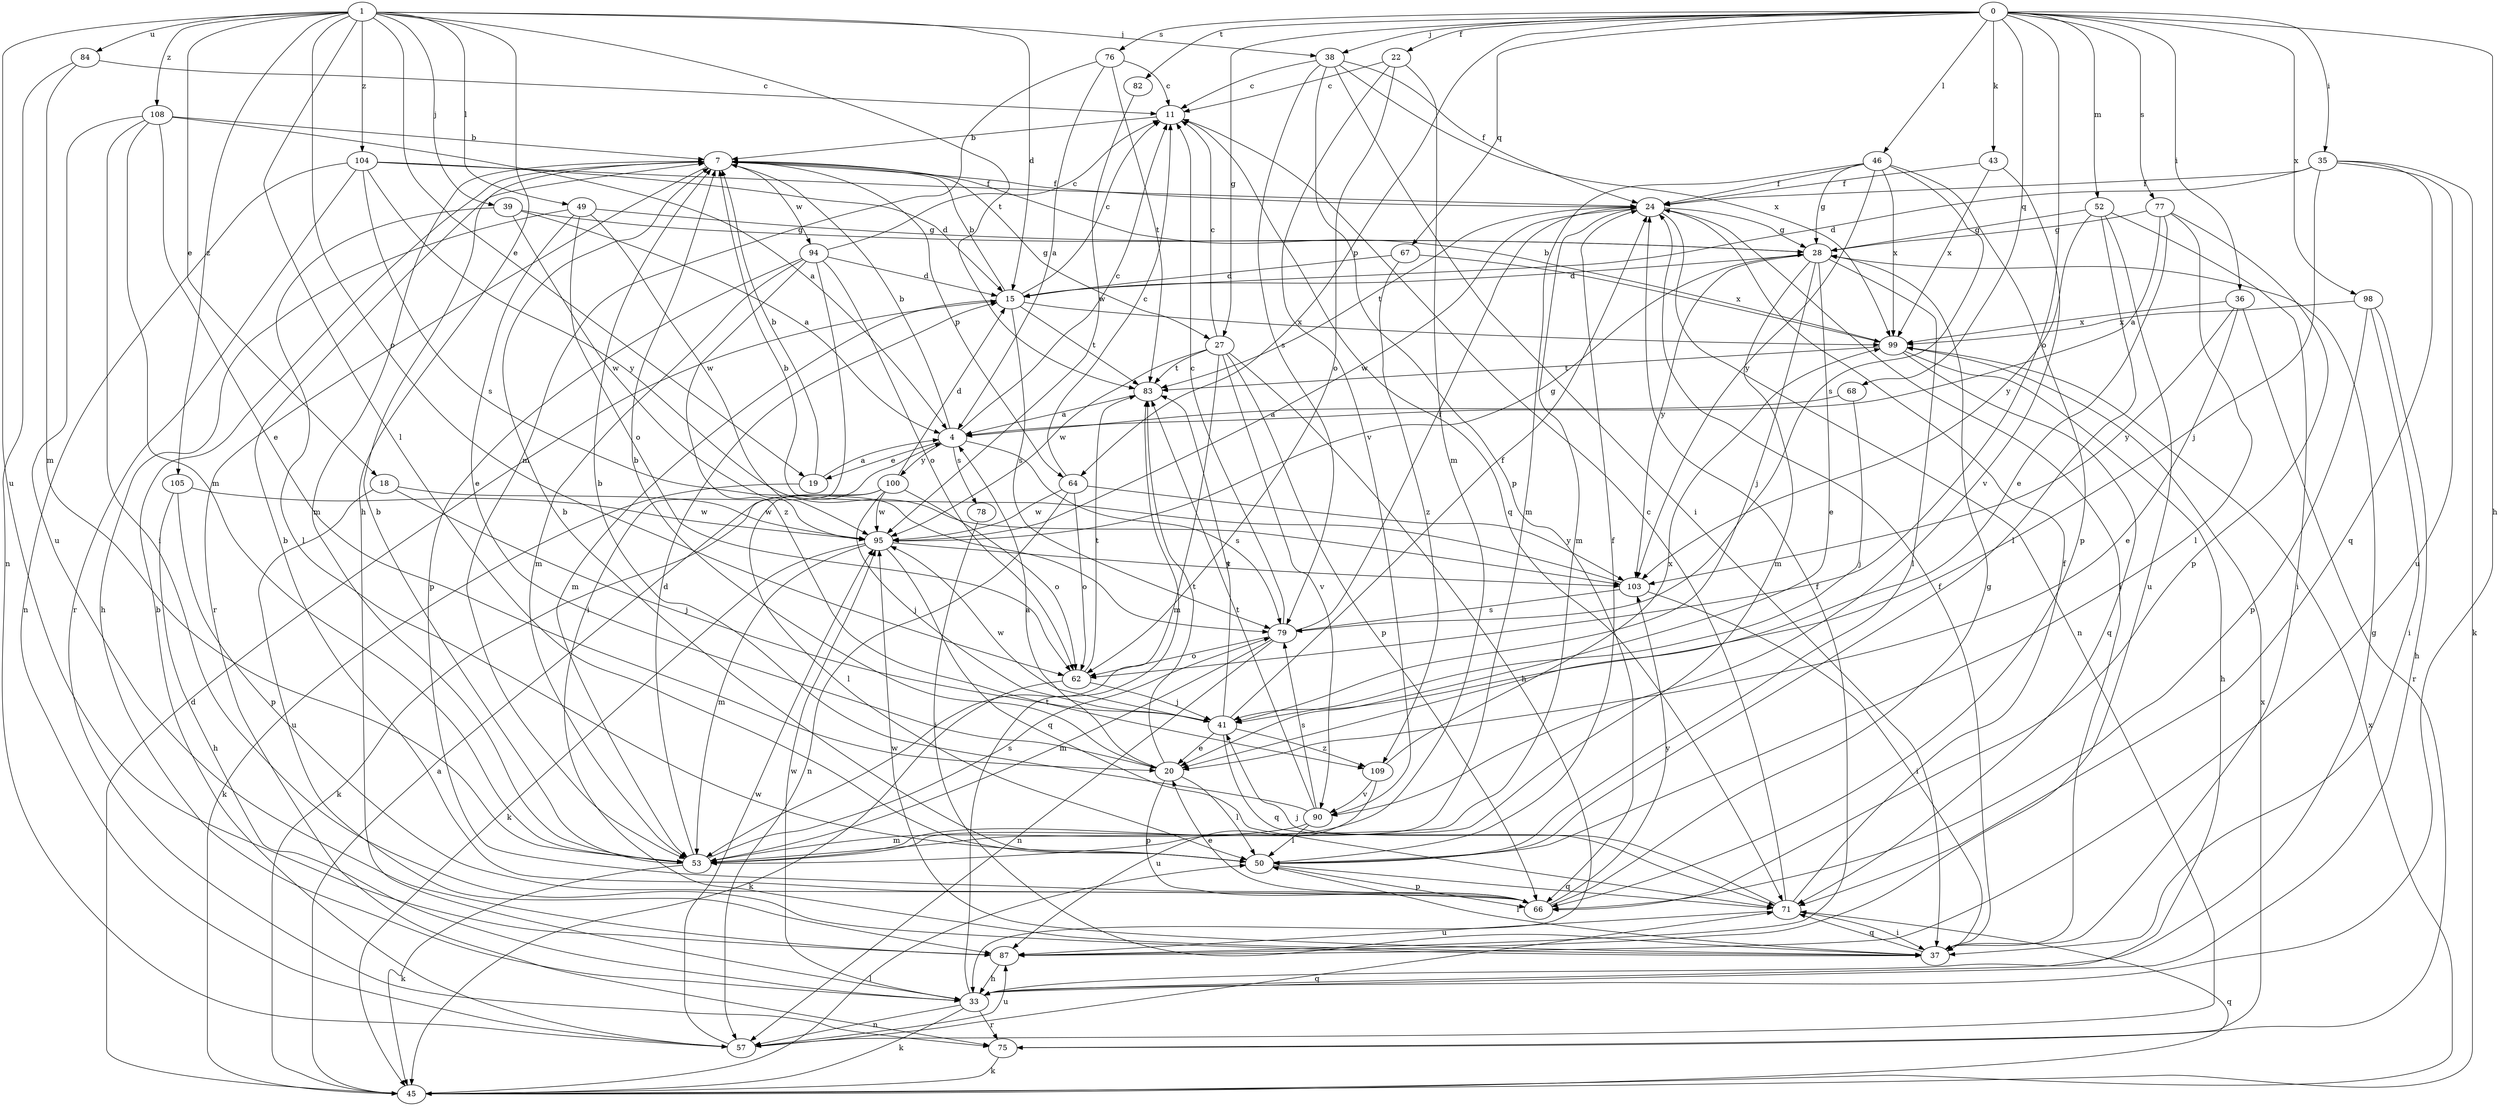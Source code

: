 strict digraph  {
0;
1;
4;
7;
11;
15;
18;
19;
20;
22;
24;
27;
28;
33;
35;
36;
37;
38;
39;
41;
43;
45;
46;
49;
50;
52;
53;
57;
62;
64;
66;
67;
68;
71;
75;
76;
77;
78;
79;
82;
83;
84;
87;
90;
94;
95;
98;
99;
100;
103;
104;
105;
108;
109;
0 -> 22  [label=f];
0 -> 27  [label=g];
0 -> 33  [label=h];
0 -> 35  [label=i];
0 -> 36  [label=i];
0 -> 38  [label=j];
0 -> 43  [label=k];
0 -> 46  [label=l];
0 -> 52  [label=m];
0 -> 62  [label=o];
0 -> 64  [label=p];
0 -> 67  [label=q];
0 -> 68  [label=q];
0 -> 76  [label=s];
0 -> 77  [label=s];
0 -> 82  [label=t];
0 -> 98  [label=x];
1 -> 15  [label=d];
1 -> 18  [label=e];
1 -> 19  [label=e];
1 -> 33  [label=h];
1 -> 38  [label=j];
1 -> 39  [label=j];
1 -> 49  [label=l];
1 -> 50  [label=l];
1 -> 62  [label=o];
1 -> 83  [label=t];
1 -> 84  [label=u];
1 -> 87  [label=u];
1 -> 104  [label=z];
1 -> 105  [label=z];
1 -> 108  [label=z];
4 -> 7  [label=b];
4 -> 11  [label=c];
4 -> 19  [label=e];
4 -> 78  [label=s];
4 -> 79  [label=s];
4 -> 100  [label=y];
7 -> 24  [label=f];
7 -> 27  [label=g];
7 -> 53  [label=m];
7 -> 64  [label=p];
7 -> 75  [label=r];
7 -> 94  [label=w];
11 -> 7  [label=b];
11 -> 71  [label=q];
15 -> 7  [label=b];
15 -> 11  [label=c];
15 -> 53  [label=m];
15 -> 79  [label=s];
15 -> 83  [label=t];
15 -> 99  [label=x];
18 -> 41  [label=j];
18 -> 87  [label=u];
18 -> 95  [label=w];
19 -> 4  [label=a];
19 -> 7  [label=b];
19 -> 45  [label=k];
20 -> 4  [label=a];
20 -> 7  [label=b];
20 -> 50  [label=l];
20 -> 66  [label=p];
20 -> 83  [label=t];
22 -> 11  [label=c];
22 -> 53  [label=m];
22 -> 62  [label=o];
22 -> 90  [label=v];
24 -> 28  [label=g];
24 -> 37  [label=i];
24 -> 53  [label=m];
24 -> 57  [label=n];
24 -> 83  [label=t];
24 -> 95  [label=w];
27 -> 11  [label=c];
27 -> 33  [label=h];
27 -> 53  [label=m];
27 -> 66  [label=p];
27 -> 83  [label=t];
27 -> 90  [label=v];
27 -> 95  [label=w];
28 -> 15  [label=d];
28 -> 20  [label=e];
28 -> 41  [label=j];
28 -> 50  [label=l];
28 -> 53  [label=m];
28 -> 103  [label=y];
33 -> 28  [label=g];
33 -> 45  [label=k];
33 -> 57  [label=n];
33 -> 75  [label=r];
33 -> 83  [label=t];
33 -> 95  [label=w];
35 -> 15  [label=d];
35 -> 24  [label=f];
35 -> 41  [label=j];
35 -> 45  [label=k];
35 -> 71  [label=q];
35 -> 87  [label=u];
36 -> 20  [label=e];
36 -> 75  [label=r];
36 -> 99  [label=x];
36 -> 103  [label=y];
37 -> 24  [label=f];
37 -> 50  [label=l];
37 -> 71  [label=q];
37 -> 95  [label=w];
38 -> 11  [label=c];
38 -> 24  [label=f];
38 -> 37  [label=i];
38 -> 66  [label=p];
38 -> 79  [label=s];
38 -> 99  [label=x];
39 -> 4  [label=a];
39 -> 28  [label=g];
39 -> 50  [label=l];
39 -> 95  [label=w];
41 -> 20  [label=e];
41 -> 24  [label=f];
41 -> 71  [label=q];
41 -> 83  [label=t];
41 -> 95  [label=w];
41 -> 109  [label=z];
43 -> 24  [label=f];
43 -> 90  [label=v];
43 -> 99  [label=x];
45 -> 4  [label=a];
45 -> 15  [label=d];
45 -> 50  [label=l];
45 -> 71  [label=q];
45 -> 99  [label=x];
46 -> 24  [label=f];
46 -> 28  [label=g];
46 -> 53  [label=m];
46 -> 66  [label=p];
46 -> 79  [label=s];
46 -> 99  [label=x];
46 -> 103  [label=y];
49 -> 20  [label=e];
49 -> 28  [label=g];
49 -> 33  [label=h];
49 -> 62  [label=o];
49 -> 95  [label=w];
50 -> 7  [label=b];
50 -> 24  [label=f];
50 -> 66  [label=p];
50 -> 71  [label=q];
52 -> 28  [label=g];
52 -> 37  [label=i];
52 -> 50  [label=l];
52 -> 87  [label=u];
52 -> 103  [label=y];
53 -> 7  [label=b];
53 -> 15  [label=d];
53 -> 45  [label=k];
53 -> 79  [label=s];
57 -> 7  [label=b];
57 -> 71  [label=q];
57 -> 87  [label=u];
57 -> 95  [label=w];
62 -> 41  [label=j];
62 -> 45  [label=k];
62 -> 83  [label=t];
64 -> 11  [label=c];
64 -> 57  [label=n];
64 -> 62  [label=o];
64 -> 95  [label=w];
64 -> 103  [label=y];
66 -> 7  [label=b];
66 -> 20  [label=e];
66 -> 28  [label=g];
66 -> 103  [label=y];
67 -> 15  [label=d];
67 -> 99  [label=x];
67 -> 109  [label=z];
68 -> 4  [label=a];
68 -> 41  [label=j];
71 -> 11  [label=c];
71 -> 24  [label=f];
71 -> 37  [label=i];
71 -> 41  [label=j];
71 -> 87  [label=u];
75 -> 45  [label=k];
75 -> 99  [label=x];
76 -> 4  [label=a];
76 -> 11  [label=c];
76 -> 53  [label=m];
76 -> 83  [label=t];
77 -> 4  [label=a];
77 -> 20  [label=e];
77 -> 28  [label=g];
77 -> 50  [label=l];
77 -> 66  [label=p];
78 -> 37  [label=i];
79 -> 11  [label=c];
79 -> 24  [label=f];
79 -> 53  [label=m];
79 -> 57  [label=n];
79 -> 62  [label=o];
82 -> 95  [label=w];
83 -> 4  [label=a];
84 -> 11  [label=c];
84 -> 53  [label=m];
84 -> 57  [label=n];
87 -> 24  [label=f];
87 -> 33  [label=h];
90 -> 7  [label=b];
90 -> 50  [label=l];
90 -> 53  [label=m];
90 -> 79  [label=s];
90 -> 83  [label=t];
94 -> 11  [label=c];
94 -> 15  [label=d];
94 -> 37  [label=i];
94 -> 53  [label=m];
94 -> 62  [label=o];
94 -> 66  [label=p];
94 -> 109  [label=z];
95 -> 28  [label=g];
95 -> 45  [label=k];
95 -> 53  [label=m];
95 -> 71  [label=q];
95 -> 103  [label=y];
98 -> 33  [label=h];
98 -> 37  [label=i];
98 -> 66  [label=p];
98 -> 99  [label=x];
99 -> 7  [label=b];
99 -> 33  [label=h];
99 -> 71  [label=q];
99 -> 83  [label=t];
100 -> 15  [label=d];
100 -> 41  [label=j];
100 -> 45  [label=k];
100 -> 50  [label=l];
100 -> 62  [label=o];
100 -> 95  [label=w];
103 -> 7  [label=b];
103 -> 37  [label=i];
103 -> 79  [label=s];
104 -> 15  [label=d];
104 -> 24  [label=f];
104 -> 57  [label=n];
104 -> 75  [label=r];
104 -> 79  [label=s];
104 -> 103  [label=y];
105 -> 33  [label=h];
105 -> 66  [label=p];
105 -> 95  [label=w];
108 -> 4  [label=a];
108 -> 7  [label=b];
108 -> 20  [label=e];
108 -> 37  [label=i];
108 -> 53  [label=m];
108 -> 87  [label=u];
109 -> 87  [label=u];
109 -> 90  [label=v];
109 -> 99  [label=x];
}
